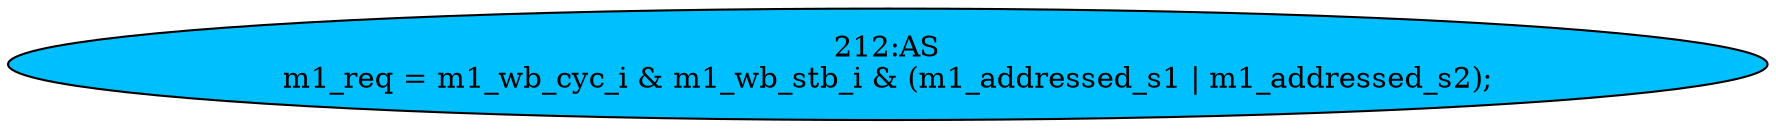 strict digraph "" {
	node [label="\N"];
	"212:AS"	 [ast="<pyverilog.vparser.ast.Assign object at 0x7f88e956d510>",
		def_var="['m1_req']",
		fillcolor=deepskyblue,
		label="212:AS
m1_req = m1_wb_cyc_i & m1_wb_stb_i & (m1_addressed_s1 | m1_addressed_s2);",
		statements="[]",
		style=filled,
		typ=Assign,
		use_var="['m1_wb_cyc_i', 'm1_wb_stb_i', 'm1_addressed_s1', 'm1_addressed_s2']"];
}
